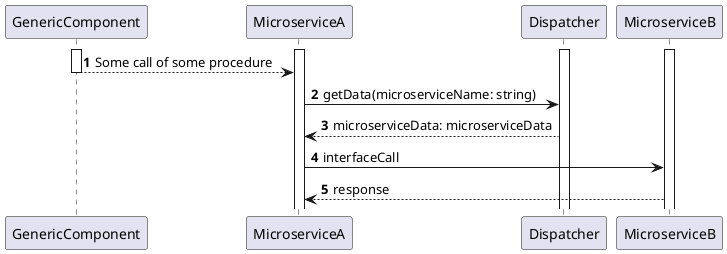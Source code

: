 @startuml

autonumber
participant GenericComponent as C
participant MicroserviceA as A
participant Dispatcher as D
participant MicroserviceB as B

activate A
activate B
activate C
activate D

C --> A: Some call of some procedure
deactivate C
A -> D: getData(microserviceName: string)
D --> A: microserviceData: microserviceData
A -> B: interfaceCall
B --> A: response

@enduml
